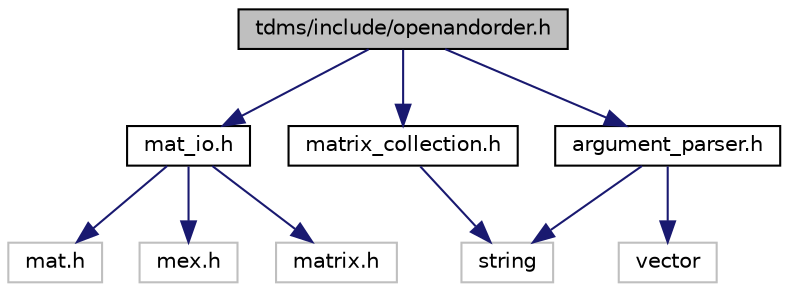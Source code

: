 digraph "tdms/include/openandorder.h"
{
 // LATEX_PDF_SIZE
  edge [fontname="Helvetica",fontsize="10",labelfontname="Helvetica",labelfontsize="10"];
  node [fontname="Helvetica",fontsize="10",shape=record];
  Node1 [label="tdms/include/openandorder.h",height=0.2,width=0.4,color="black", fillcolor="grey75", style="filled", fontcolor="black",tooltip="Launch TDMS and file IO."];
  Node1 -> Node2 [color="midnightblue",fontsize="10",style="solid",fontname="Helvetica"];
  Node2 [label="mat_io.h",height=0.2,width=0.4,color="black", fillcolor="white", style="filled",URL="$mat__io_8h.html",tooltip="Includes MATLAB headers for I/O."];
  Node2 -> Node3 [color="midnightblue",fontsize="10",style="solid",fontname="Helvetica"];
  Node3 [label="mat.h",height=0.2,width=0.4,color="grey75", fillcolor="white", style="filled",tooltip=" "];
  Node2 -> Node4 [color="midnightblue",fontsize="10",style="solid",fontname="Helvetica"];
  Node4 [label="mex.h",height=0.2,width=0.4,color="grey75", fillcolor="white", style="filled",tooltip=" "];
  Node2 -> Node5 [color="midnightblue",fontsize="10",style="solid",fontname="Helvetica"];
  Node5 [label="matrix.h",height=0.2,width=0.4,color="grey75", fillcolor="white", style="filled",tooltip=" "];
  Node1 -> Node6 [color="midnightblue",fontsize="10",style="solid",fontname="Helvetica"];
  Node6 [label="argument_parser.h",height=0.2,width=0.4,color="black", fillcolor="white", style="filled",URL="$argument__parser_8h.html",tooltip="Parse the command line options."];
  Node6 -> Node7 [color="midnightblue",fontsize="10",style="solid",fontname="Helvetica"];
  Node7 [label="string",height=0.2,width=0.4,color="grey75", fillcolor="white", style="filled",tooltip=" "];
  Node6 -> Node8 [color="midnightblue",fontsize="10",style="solid",fontname="Helvetica"];
  Node8 [label="vector",height=0.2,width=0.4,color="grey75", fillcolor="white", style="filled",tooltip=" "];
  Node1 -> Node9 [color="midnightblue",fontsize="10",style="solid",fontname="Helvetica"];
  Node9 [label="matrix_collection.h",height=0.2,width=0.4,color="black", fillcolor="white", style="filled",URL="$matrix__collection_8h_source.html",tooltip=" "];
  Node9 -> Node7 [color="midnightblue",fontsize="10",style="solid",fontname="Helvetica"];
}
